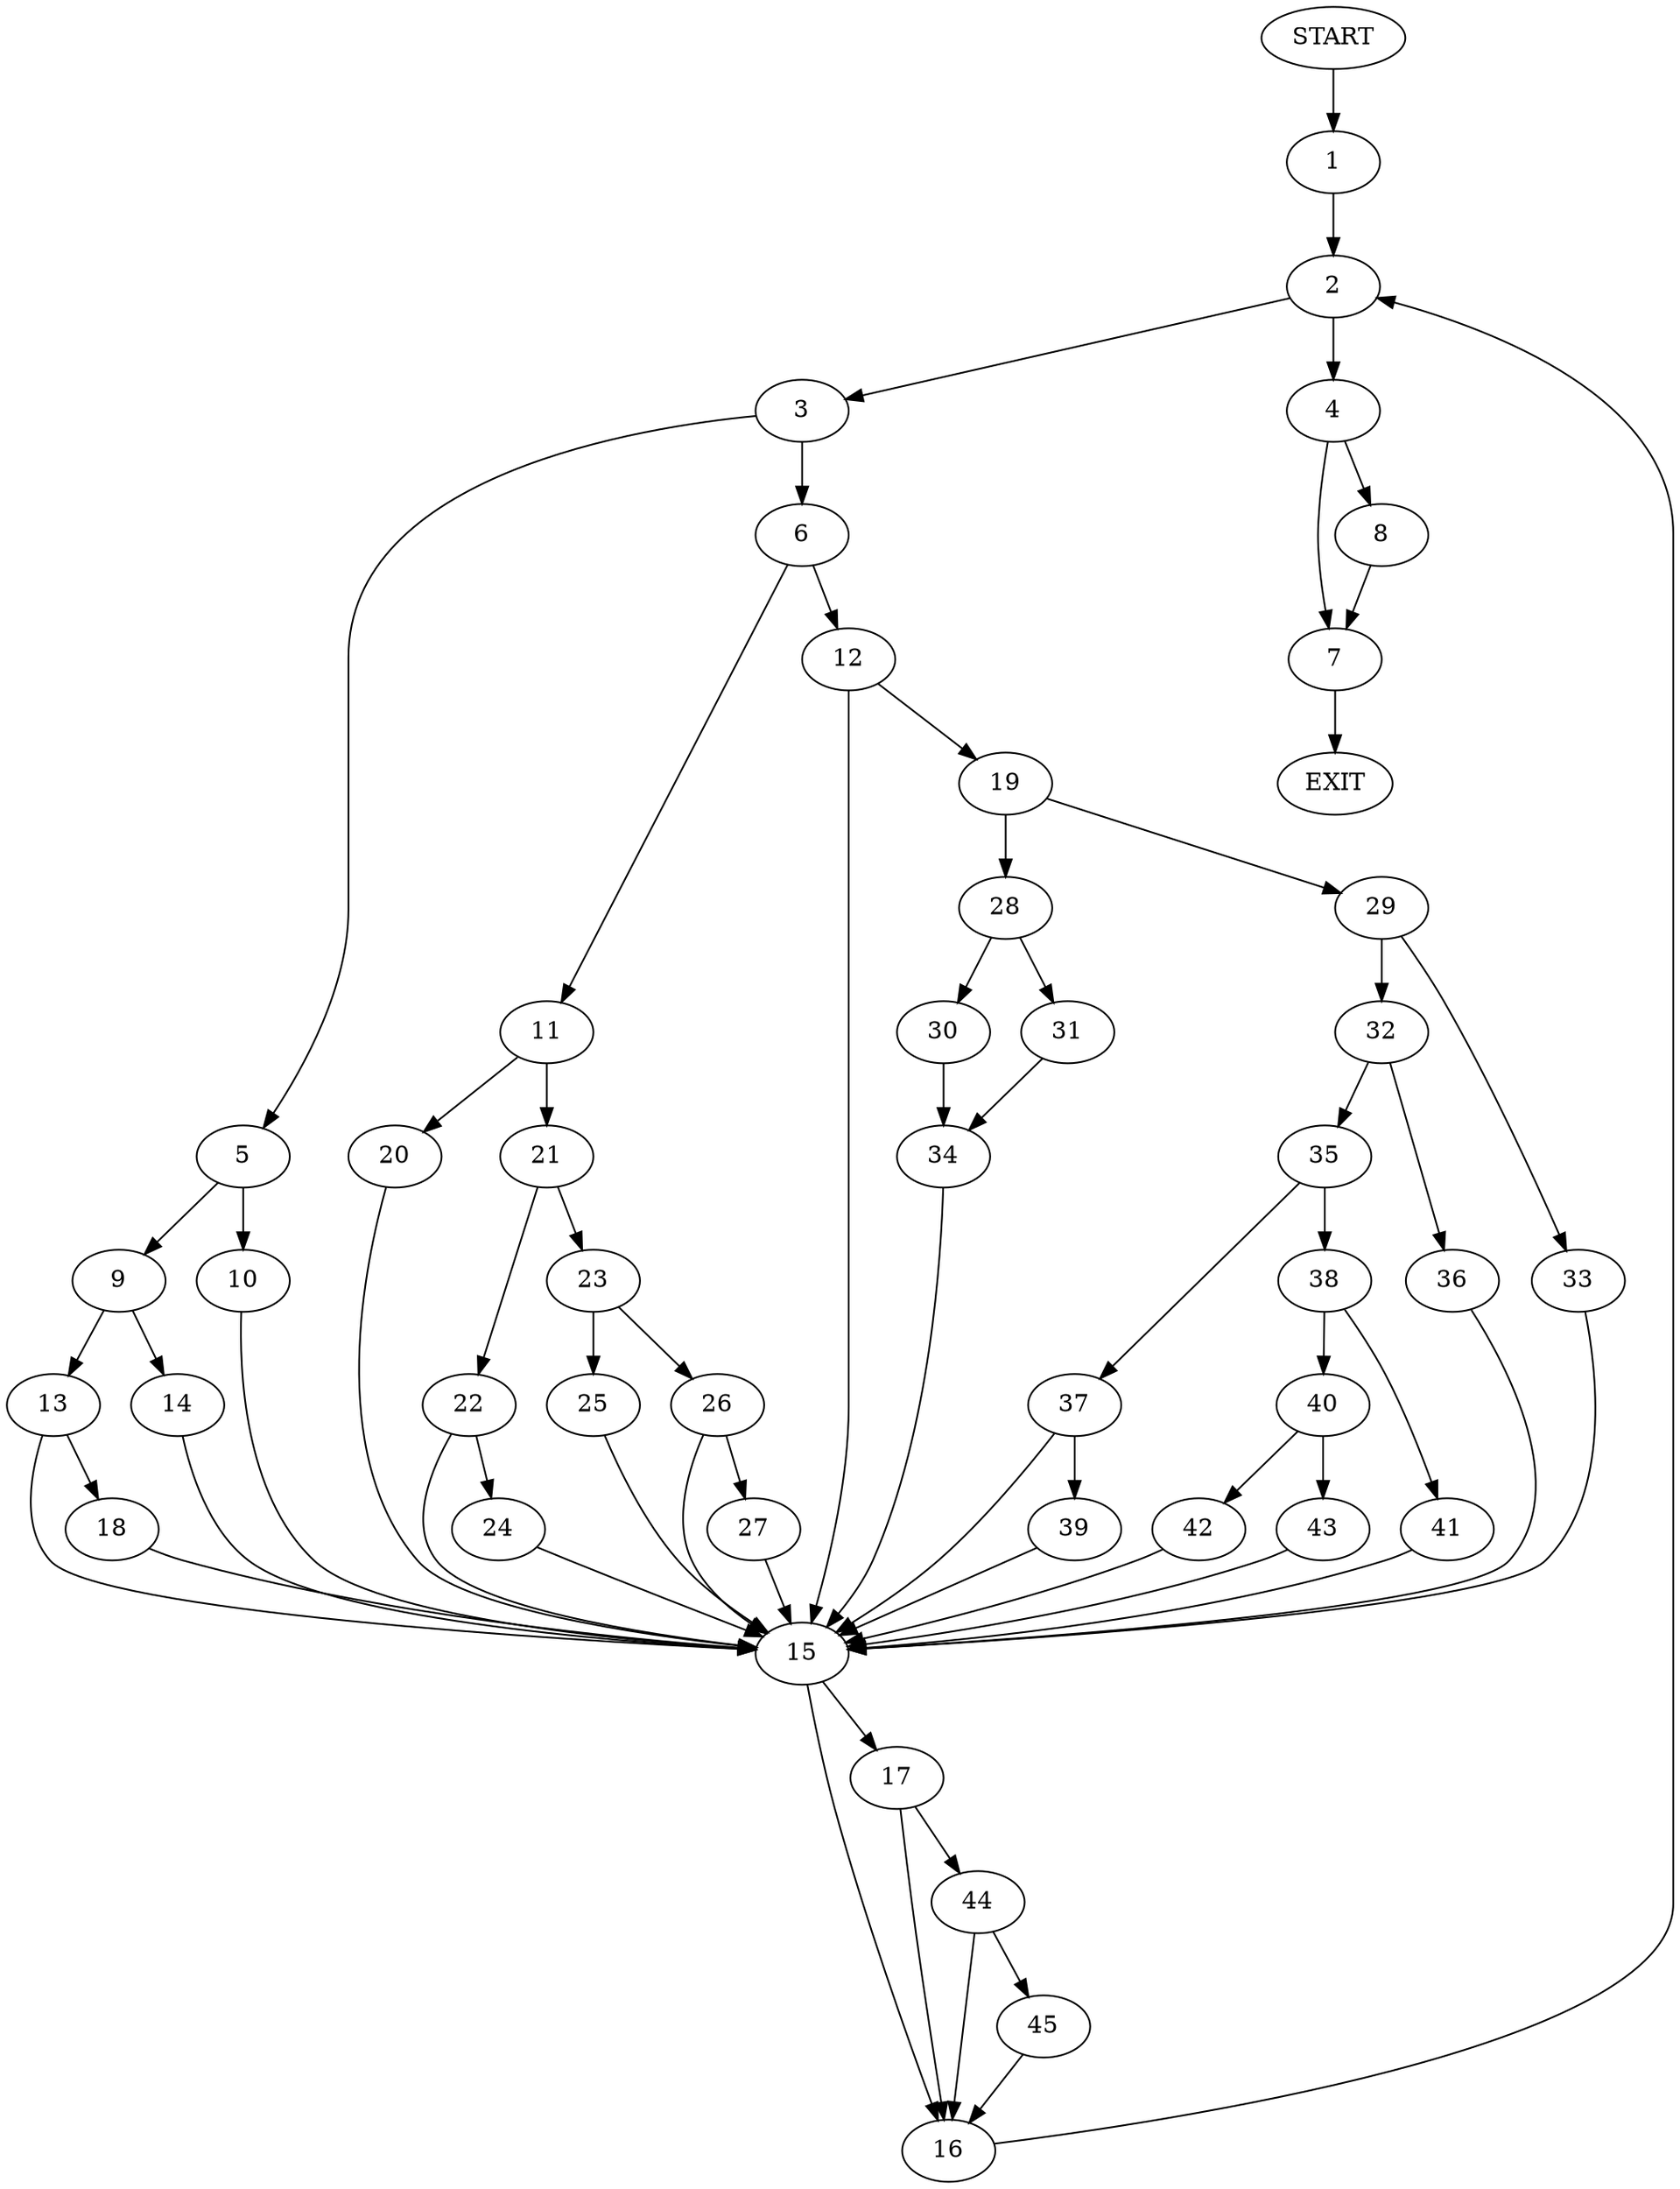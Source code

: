 digraph {
0 [label="START"]
46 [label="EXIT"]
0 -> 1
1 -> 2
2 -> 3
2 -> 4
3 -> 5
3 -> 6
4 -> 7
4 -> 8
5 -> 9
5 -> 10
6 -> 11
6 -> 12
9 -> 13
9 -> 14
10 -> 15
15 -> 16
15 -> 17
14 -> 15
13 -> 18
13 -> 15
18 -> 15
12 -> 19
12 -> 15
11 -> 20
11 -> 21
20 -> 15
21 -> 22
21 -> 23
22 -> 24
22 -> 15
23 -> 25
23 -> 26
24 -> 15
25 -> 15
26 -> 27
26 -> 15
27 -> 15
19 -> 28
19 -> 29
28 -> 30
28 -> 31
29 -> 32
29 -> 33
30 -> 34
31 -> 34
34 -> 15
32 -> 35
32 -> 36
33 -> 15
36 -> 15
35 -> 37
35 -> 38
37 -> 39
37 -> 15
38 -> 40
38 -> 41
40 -> 42
40 -> 43
41 -> 15
43 -> 15
42 -> 15
39 -> 15
16 -> 2
17 -> 16
17 -> 44
44 -> 45
44 -> 16
45 -> 16
7 -> 46
8 -> 7
}
